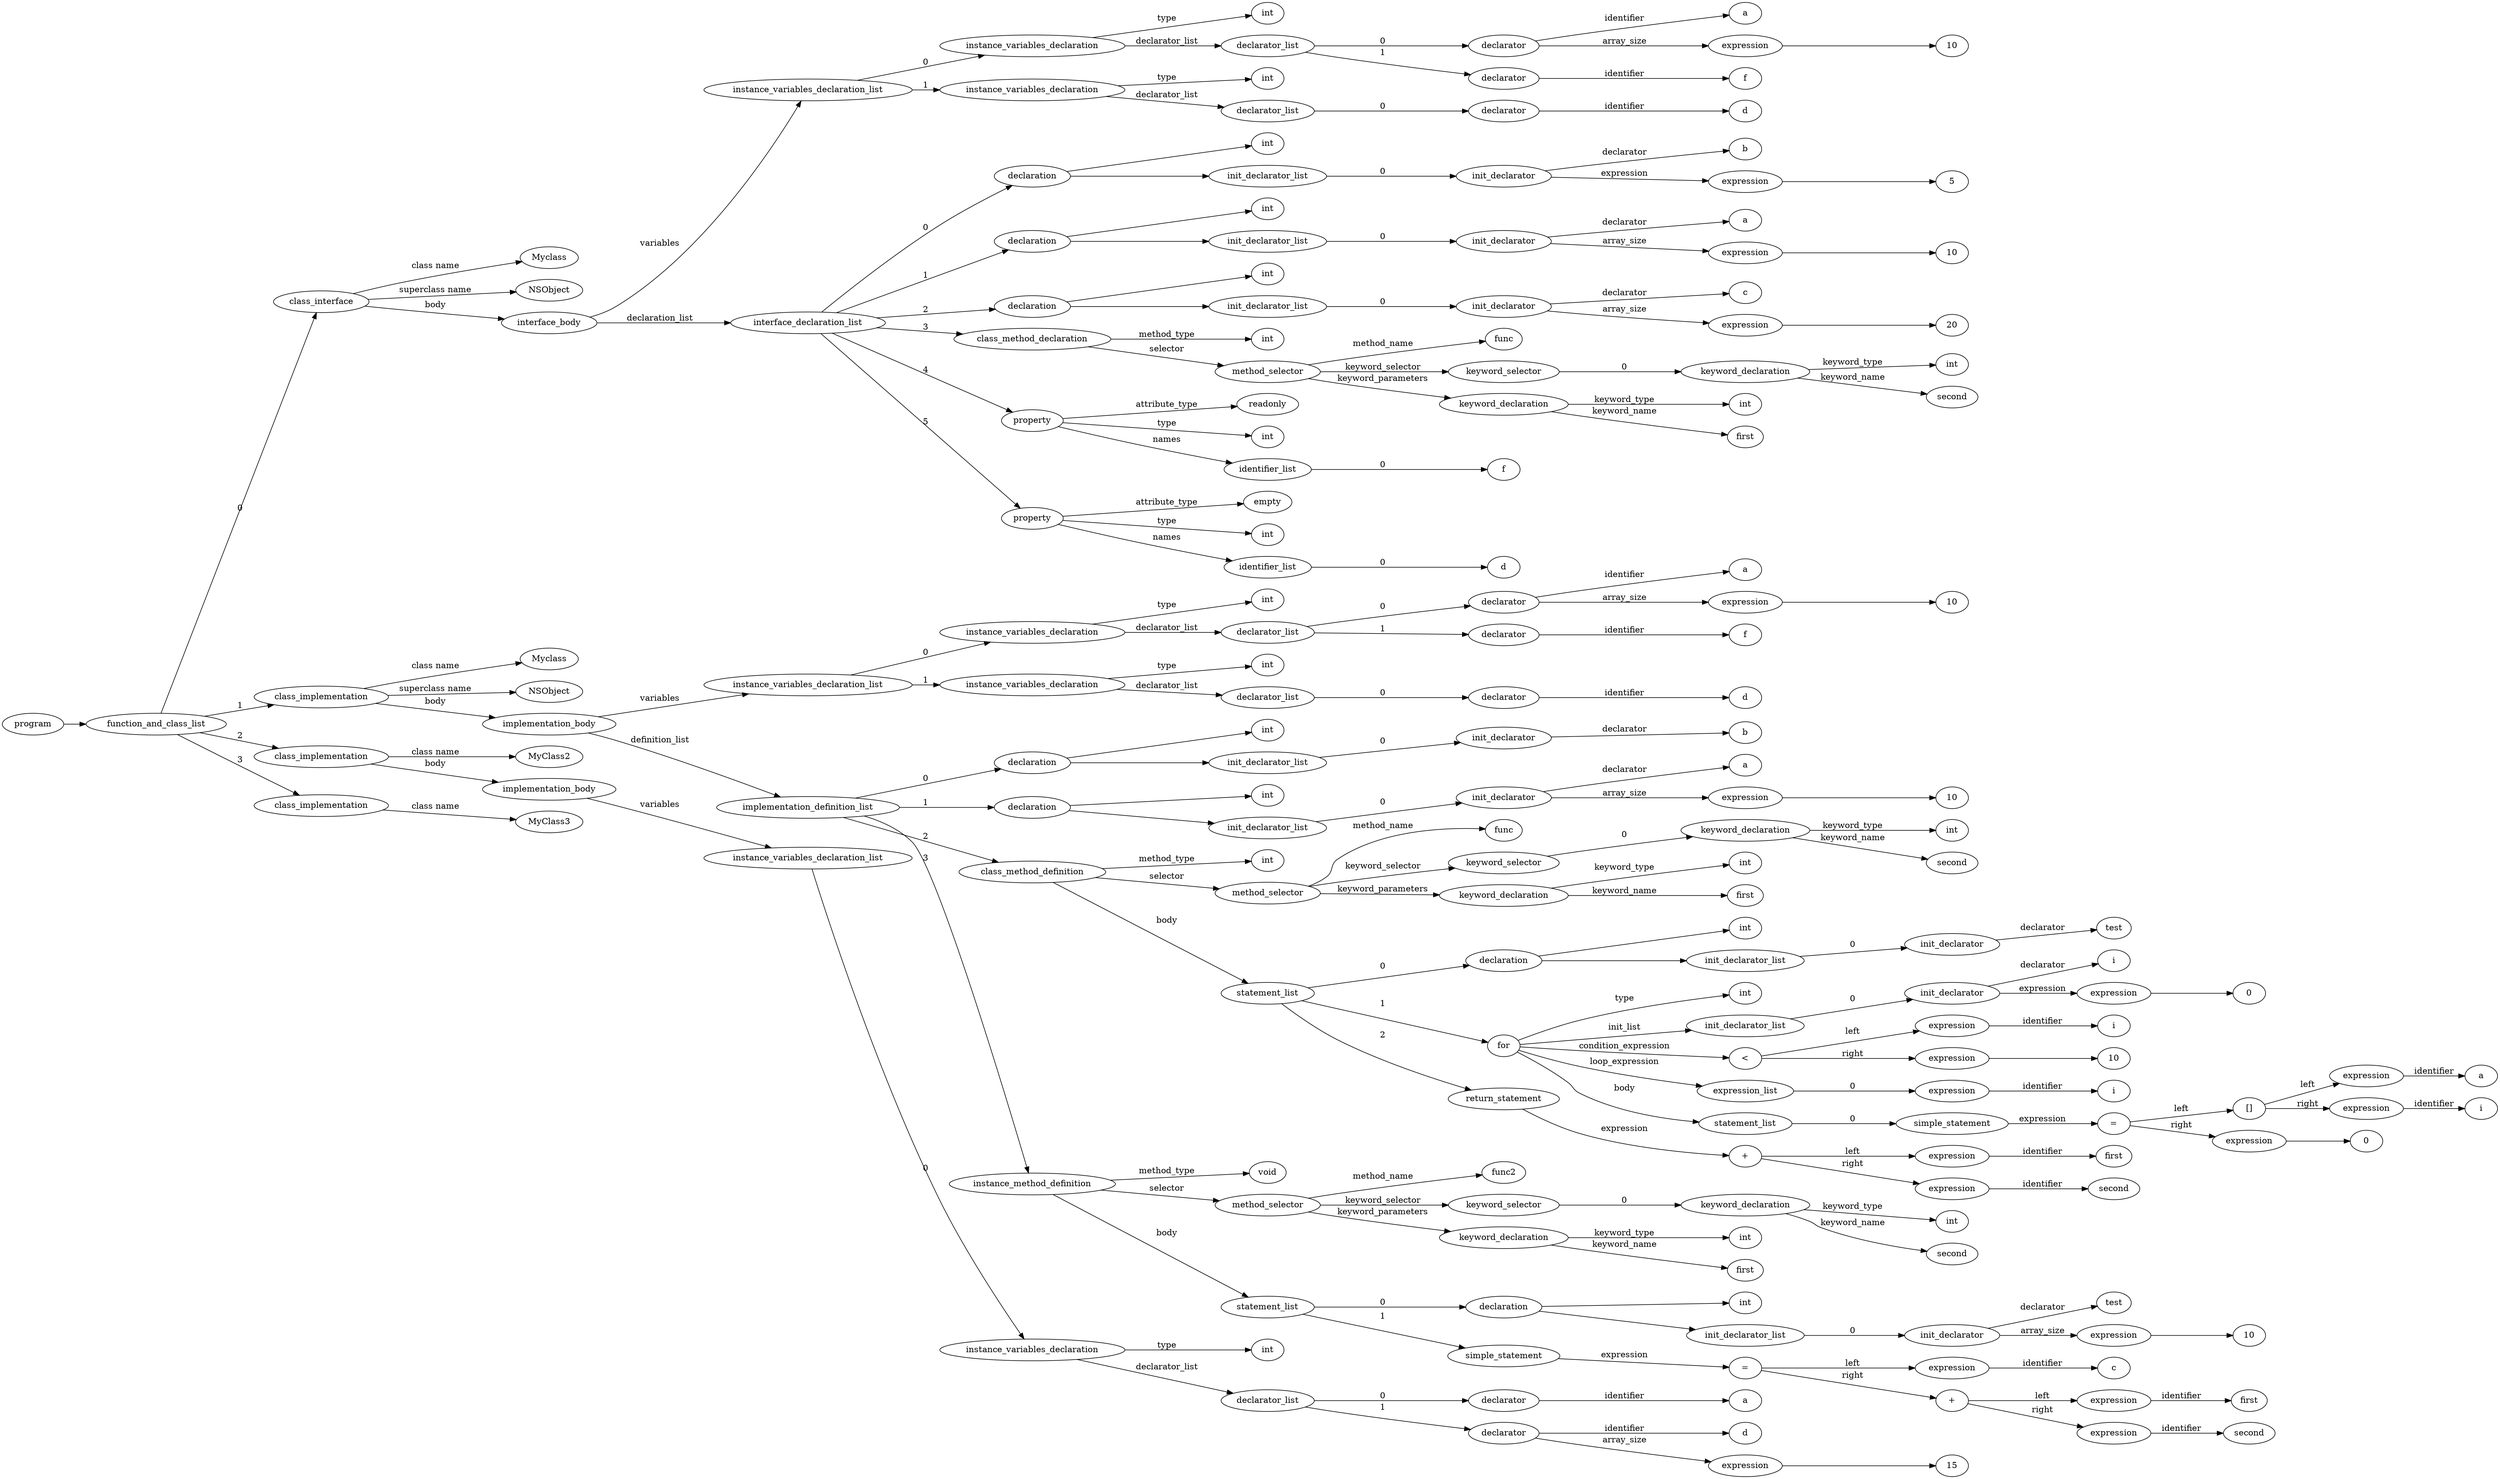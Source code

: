 digraph ObjectiveC { rankdir="LR";
144[label="program"];
144->49;
49[label="function_and_class_list"];
49->48[label="0"];
48[label="class_interface"];
48.1 [label="Myclass"];
48->48.1 [label="class name"];
48.2 [label="NSObject"];
48->48.2 [label="superclass name"];
48->47[label="body"];
47[label="interface_body"];
47->7[label="variables"];
7[label="instance_variables_declaration_list"];
7->6[label="0"];
6[label="instance_variables_declaration"];
6->0[label="type"];
0[label="int"];
6->4[label="declarator_list"];
4[label="declarator_list"];
4->3[label="0"];
3[label="declarator"];
3.1 [label="a"];
3->3.1[label="identifier"];
3->2[label="array_size"];
2[label="expression"];
2->1;
1[label="10"];
4->5[label="1"];
5[label="declarator"];
5.1 [label="f"];
5->5.1[label="identifier"];
7->11[label="1"];
11[label="instance_variables_declaration"];
11->8[label="type"];
8[label="int"];
11->10[label="declarator_list"];
10[label="declarator_list"];
10->9[label="0"];
9[label="declarator"];
9.1 [label="d"];
9->9.1[label="identifier"];
47->18[label="declaration_list"];
18[label="interface_declaration_list"];
18->17[label="0"];
17[label="declaration"];
17->12;
12[label="int"];
17->16;
16[label="init_declarator_list"];
16->15[label="0"];
15[label="init_declarator"];
15.1 [label="b"];
15->15.1[label="declarator"];
15->14[label="expression"];
14[label="expression"];
14->13;
13[label="5"];
18->24[label="1"];
24[label="declaration"];
24->19;
19[label="int"];
24->23;
23[label="init_declarator_list"];
23->22[label="0"];
22[label="init_declarator"];
22.1 [label="a"];
22->22.1[label="declarator"];
22->21[label="array_size"];
21[label="expression"];
21->20;
20[label="10"];
18->30[label="2"];
30[label="declaration"];
30->25;
25[label="int"];
30->29;
29[label="init_declarator_list"];
29->28[label="0"];
28[label="init_declarator"];
28.1 [label="c"];
28->28.1[label="declarator"];
28->27[label="array_size"];
27[label="expression"];
27->26;
26[label="20"];
18->38[label="3"];
38[label="class_method_declaration"];
38->31[label="method_type"];
31[label="int"];
38->37[label="selector"];
37[label="method_selector"];
37->37.1 [label="method_name"];
37.1 [label="func"];
37->36[label="keyword_selector"];
36[label="keyword_selector"];
36->35[label="0"];
35[label="keyword_declaration"];
35->34[label="keyword_type"];
34[label="int"];
35->35.2 [label="keyword_name"];
35.2 [label="second"];
37->33[label="keyword_parameters"];
33[label="keyword_declaration"];
33->32[label="keyword_type"];
32[label="int"];
33->33.2 [label="keyword_name"];
33.2 [label="first"];
18->42[label="4"];
42[label="property"];
42->39[label="attribute_type"];
39[label="readonly"];
42->40[label="type"];
40[label="int"];
42->41[label="names"];
41[label="identifier_list"];
41.0 [label="f"];
41->41.0 [label="0"];
18->46[label="5"];
46[label="property"];
46->43[label="attribute_type"];
43[label="empty"];
46->44[label="type"];
44[label="int"];
46->45[label="names"];
45[label="identifier_list"];
45.0 [label="d"];
45->45.0 [label="0"];
49->132[label="1"];
132[label="class_implementation"];
132.1 [label="Myclass"];
132->132.1 [label="class name"];
132.2 [label="NSObject"];
132->132.2 [label="superclass name"];
132->131[label="body"];
131[label="implementation_body"];
131->57[label="variables"];
57[label="instance_variables_declaration_list"];
57->56[label="0"];
56[label="instance_variables_declaration"];
56->50[label="type"];
50[label="int"];
56->54[label="declarator_list"];
54[label="declarator_list"];
54->53[label="0"];
53[label="declarator"];
53.1 [label="a"];
53->53.1[label="identifier"];
53->52[label="array_size"];
52[label="expression"];
52->51;
51[label="10"];
54->55[label="1"];
55[label="declarator"];
55.1 [label="f"];
55->55.1[label="identifier"];
57->61[label="1"];
61[label="instance_variables_declaration"];
61->58[label="type"];
58[label="int"];
61->60[label="declarator_list"];
60[label="declarator_list"];
60->59[label="0"];
59[label="declarator"];
59.1 [label="d"];
59->59.1[label="identifier"];
131->66[label="definition_list"];
66[label="implementation_definition_list"];
66->65[label="0"];
65[label="declaration"];
65->62;
62[label="int"];
65->64;
64[label="init_declarator_list"];
64->63[label="0"];
63[label="init_declarator"];
63.1 [label="b"];
63->63.1[label="declarator"];
66->72[label="1"];
72[label="declaration"];
72->67;
67[label="int"];
72->71;
71[label="init_declarator_list"];
71->70[label="0"];
70[label="init_declarator"];
70.1 [label="a"];
70->70.1[label="declarator"];
70->69[label="array_size"];
69[label="expression"];
69->68;
68[label="10"];
66->109[label="2"];
109[label="class_method_definition"];
109->73[label="method_type"];
73[label="int"];
109->79[label="selector"];
79[label="method_selector"];
79->79.1 [label="method_name"];
79.1 [label="func"];
79->78[label="keyword_selector"];
78[label="keyword_selector"];
78->77[label="0"];
77[label="keyword_declaration"];
77->76[label="keyword_type"];
76[label="int"];
77->77.2 [label="keyword_name"];
77.2 [label="second"];
79->75[label="keyword_parameters"];
75[label="keyword_declaration"];
75->74[label="keyword_type"];
74[label="int"];
75->75.2 [label="keyword_name"];
75.2 [label="first"];
109->84[label="body"];
84[label="statement_list"];
84->83[label="0"];
83[label="declaration"];
83->80;
80[label="int"];
83->82;
82[label="init_declarator_list"];
82->81[label="0"];
81[label="init_declarator"];
81.1 [label="test"];
81->81.1[label="declarator"];
84->104[label="1"];
104[label="for"];
104->85[label="type"];
85[label="int"];
104->89[label="init_list"];
89[label="init_declarator_list"];
89->88[label="0"];
88[label="init_declarator"];
88.1 [label="i"];
88->88.1[label="declarator"];
88->87[label="expression"];
87[label="expression"];
87->86;
86[label="0"];
104->93[label="condition_expression"];
93[label="expression"];
93[label="<"];
93->90[label="left"];
90[label="expression"];
90->90.1 [label="identifier"];90.1[label="i"];
93->92[label="right"];
92[label="expression"];
92->91;
91[label="10"];
104->95[label="loop_expression"];
95[label="expression_list"];
95->94[label="0"];
94[label="expression"];
94->94.1 [label="identifier"];94.1[label="i"];
104->103[label="body"];
103[label="statement_list"];
103->102[label="0"];
102[label="simple_statement"];
102->101[label="expression"];
101[label="expression"];
101[label="="];
101->98[label="left"];
98[label="expression"];
98[label="[]"];
98->96[label="left"];
96[label="expression"];
96->96.1 [label="identifier"];96.1[label="a"];
98->97[label="right"];
97[label="expression"];
97->97.1 [label="identifier"];97.1[label="i"];
101->100[label="right"];
100[label="expression"];
100->99;
99[label="0"];
84->108[label="2"];
108[label="return_statement"];
108->107[label="expression"];
107[label="expression"];
107[label="+"];
107->105[label="left"];
105[label="expression"];
105->105.1 [label="identifier"];105.1[label="first"];
107->106[label="right"];
106[label="expression"];
106->106.1 [label="identifier"];106.1[label="second"];
66->130[label="3"];
130[label="instance_method_definition"];
130->129[label="method_type"];
129[label="void"];
130->115[label="selector"];
115[label="method_selector"];
115->115.1 [label="method_name"];
115.1 [label="func2"];
115->114[label="keyword_selector"];
114[label="keyword_selector"];
114->113[label="0"];
113[label="keyword_declaration"];
113->112[label="keyword_type"];
112[label="int"];
113->113.2 [label="keyword_name"];
113.2 [label="second"];
115->111[label="keyword_parameters"];
111[label="keyword_declaration"];
111->110[label="keyword_type"];
110[label="int"];
111->111.2 [label="keyword_name"];
111.2 [label="first"];
130->122[label="body"];
122[label="statement_list"];
122->121[label="0"];
121[label="declaration"];
121->116;
116[label="int"];
121->120;
120[label="init_declarator_list"];
120->119[label="0"];
119[label="init_declarator"];
119.1 [label="test"];
119->119.1[label="declarator"];
119->118[label="array_size"];
118[label="expression"];
118->117;
117[label="10"];
122->128[label="1"];
128[label="simple_statement"];
128->127[label="expression"];
127[label="expression"];
127[label="="];
127->123[label="left"];
123[label="expression"];
123->123.1 [label="identifier"];123.1[label="c"];
127->126[label="right"];
126[label="expression"];
126[label="+"];
126->124[label="left"];
124[label="expression"];
124->124.1 [label="identifier"];124.1[label="first"];
126->125[label="right"];
125[label="expression"];
125->125.1 [label="identifier"];125.1[label="second"];
49->142[label="2"];
142[label="class_implementation"];
142.1 [label="MyClass2"];
142->142.1 [label="class name"];
142->141[label="body"];
141[label="implementation_body"];
141->140[label="variables"];
140[label="instance_variables_declaration_list"];
140->139[label="0"];
139[label="instance_variables_declaration"];
139->133[label="type"];
133[label="int"];
139->135[label="declarator_list"];
135[label="declarator_list"];
135->134[label="0"];
134[label="declarator"];
134.1 [label="a"];
134->134.1[label="identifier"];
135->138[label="1"];
138[label="declarator"];
138.1 [label="d"];
138->138.1[label="identifier"];
138->137[label="array_size"];
137[label="expression"];
137->136;
136[label="15"];
49->143[label="3"];
143[label="class_implementation"];
143.1 [label="MyClass3"];
143->143.1 [label="class name"];
}
